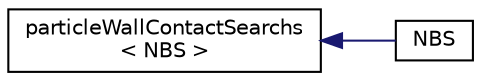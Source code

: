 digraph "Graphical Class Hierarchy"
{
 // LATEX_PDF_SIZE
  edge [fontname="Helvetica",fontsize="10",labelfontname="Helvetica",labelfontsize="10"];
  node [fontname="Helvetica",fontsize="10",shape=record];
  rankdir="LR";
  Node0 [label="particleWallContactSearchs\l\< NBS \>",height=0.2,width=0.4,color="black", fillcolor="white", style="filled",URL="$classpFlow_1_1particleWallContactSearchs.html",tooltip=" "];
  Node0 -> Node1 [dir="back",color="midnightblue",fontsize="10",style="solid",fontname="Helvetica"];
  Node1 [label="NBS",height=0.2,width=0.4,color="black", fillcolor="white", style="filled",URL="$classpFlow_1_1NBS.html",tooltip=" "];
}
